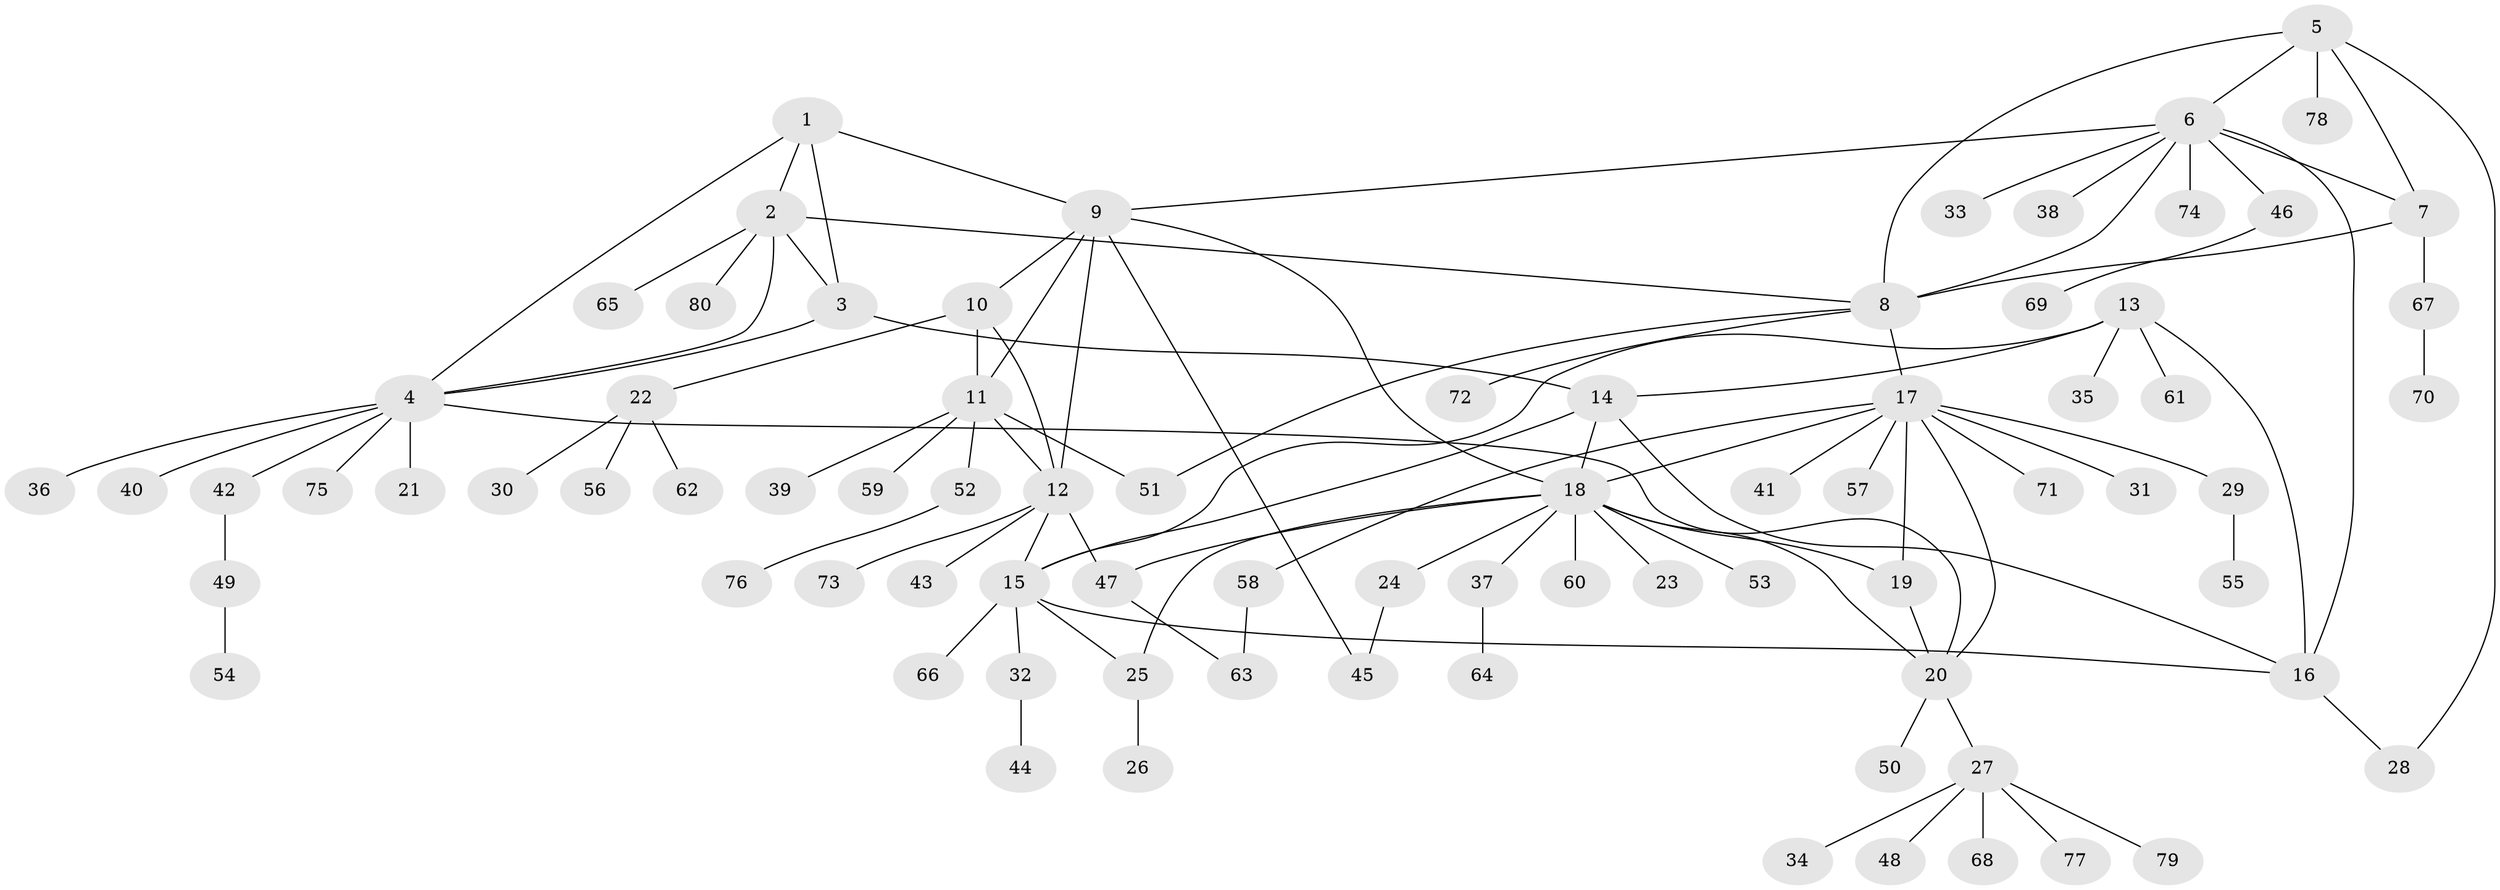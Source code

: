 // coarse degree distribution, {6: 0.017241379310344827, 3: 0.08620689655172414, 7: 0.08620689655172414, 5: 0.05172413793103448, 8: 0.017241379310344827, 4: 0.017241379310344827, 9: 0.017241379310344827, 12: 0.017241379310344827, 1: 0.5517241379310345, 2: 0.13793103448275862}
// Generated by graph-tools (version 1.1) at 2025/24/03/03/25 07:24:15]
// undirected, 80 vertices, 106 edges
graph export_dot {
graph [start="1"]
  node [color=gray90,style=filled];
  1;
  2;
  3;
  4;
  5;
  6;
  7;
  8;
  9;
  10;
  11;
  12;
  13;
  14;
  15;
  16;
  17;
  18;
  19;
  20;
  21;
  22;
  23;
  24;
  25;
  26;
  27;
  28;
  29;
  30;
  31;
  32;
  33;
  34;
  35;
  36;
  37;
  38;
  39;
  40;
  41;
  42;
  43;
  44;
  45;
  46;
  47;
  48;
  49;
  50;
  51;
  52;
  53;
  54;
  55;
  56;
  57;
  58;
  59;
  60;
  61;
  62;
  63;
  64;
  65;
  66;
  67;
  68;
  69;
  70;
  71;
  72;
  73;
  74;
  75;
  76;
  77;
  78;
  79;
  80;
  1 -- 2;
  1 -- 3;
  1 -- 4;
  1 -- 9;
  2 -- 3;
  2 -- 4;
  2 -- 8;
  2 -- 65;
  2 -- 80;
  3 -- 4;
  3 -- 14;
  4 -- 20;
  4 -- 21;
  4 -- 36;
  4 -- 40;
  4 -- 42;
  4 -- 75;
  5 -- 6;
  5 -- 7;
  5 -- 8;
  5 -- 28;
  5 -- 78;
  6 -- 7;
  6 -- 8;
  6 -- 9;
  6 -- 16;
  6 -- 33;
  6 -- 38;
  6 -- 46;
  6 -- 74;
  7 -- 8;
  7 -- 67;
  8 -- 17;
  8 -- 51;
  8 -- 72;
  9 -- 10;
  9 -- 11;
  9 -- 12;
  9 -- 18;
  9 -- 45;
  10 -- 11;
  10 -- 12;
  10 -- 22;
  11 -- 12;
  11 -- 39;
  11 -- 51;
  11 -- 52;
  11 -- 59;
  12 -- 15;
  12 -- 43;
  12 -- 47;
  12 -- 73;
  13 -- 14;
  13 -- 15;
  13 -- 16;
  13 -- 35;
  13 -- 61;
  14 -- 15;
  14 -- 16;
  14 -- 18;
  15 -- 16;
  15 -- 25;
  15 -- 32;
  15 -- 66;
  16 -- 28;
  17 -- 18;
  17 -- 19;
  17 -- 20;
  17 -- 29;
  17 -- 31;
  17 -- 41;
  17 -- 57;
  17 -- 58;
  17 -- 71;
  18 -- 19;
  18 -- 20;
  18 -- 23;
  18 -- 24;
  18 -- 25;
  18 -- 37;
  18 -- 47;
  18 -- 53;
  18 -- 60;
  19 -- 20;
  20 -- 27;
  20 -- 50;
  22 -- 30;
  22 -- 56;
  22 -- 62;
  24 -- 45;
  25 -- 26;
  27 -- 34;
  27 -- 48;
  27 -- 68;
  27 -- 77;
  27 -- 79;
  29 -- 55;
  32 -- 44;
  37 -- 64;
  42 -- 49;
  46 -- 69;
  47 -- 63;
  49 -- 54;
  52 -- 76;
  58 -- 63;
  67 -- 70;
}
